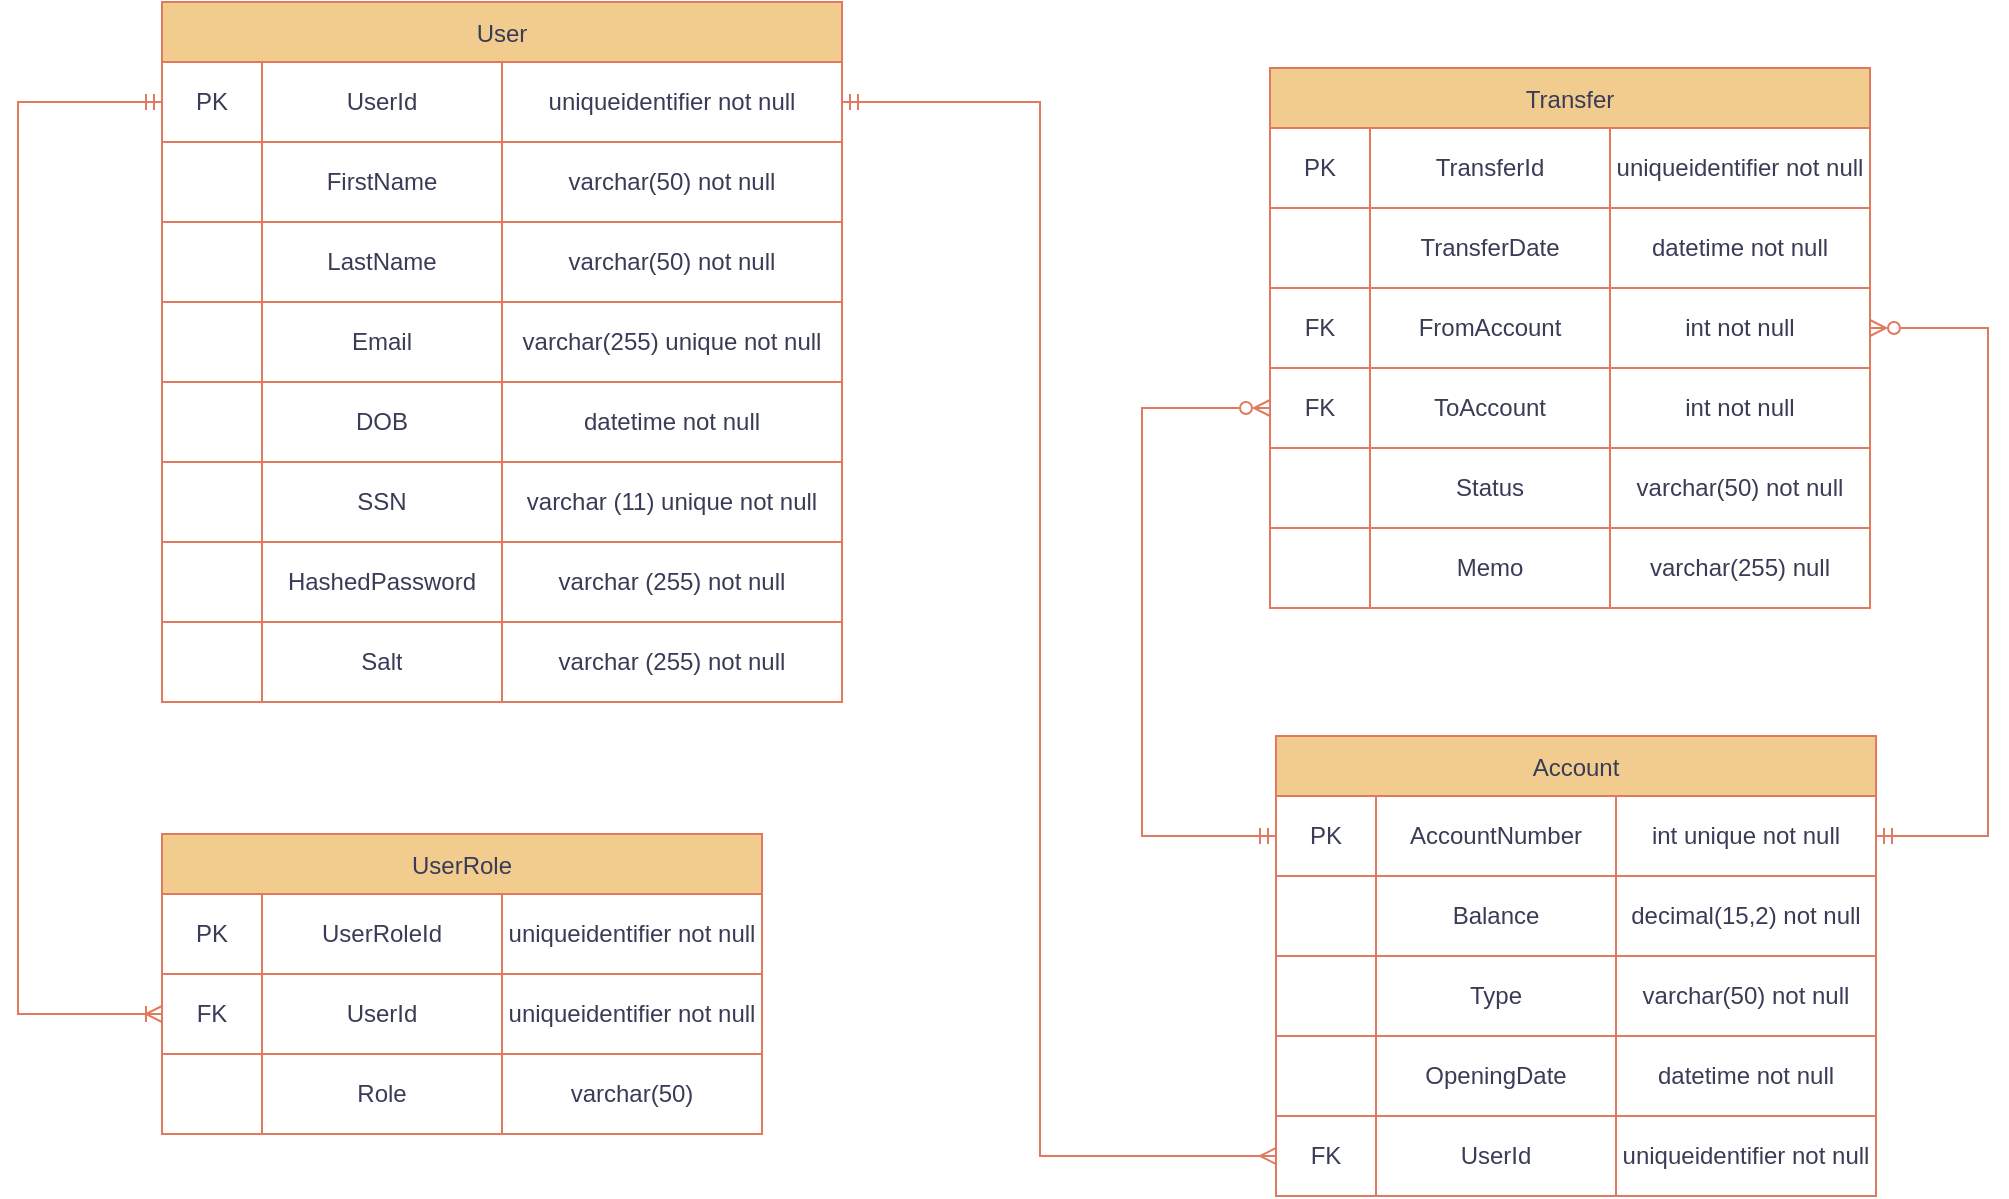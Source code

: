 <mxfile version="21.8.2" type="device">
  <diagram name="Page-1" id="eKTKQwPxsxdVDzOT5DEd">
    <mxGraphModel dx="1562" dy="822" grid="0" gridSize="10" guides="1" tooltips="1" connect="1" arrows="1" fold="1" page="1" pageScale="1" pageWidth="1200" pageHeight="1600" math="0" shadow="0">
      <root>
        <mxCell id="0" />
        <mxCell id="1" parent="0" />
        <mxCell id="3qULmMABGYleuXYmjL9K-93" value="User" style="shape=table;startSize=30;container=1;collapsible=0;childLayout=tableLayout;labelBackgroundColor=none;fillColor=#F2CC8F;strokeColor=#E07A5F;fontColor=#393C56;" vertex="1" parent="1">
          <mxGeometry x="135" y="60" width="340" height="350" as="geometry" />
        </mxCell>
        <mxCell id="3qULmMABGYleuXYmjL9K-94" value="" style="shape=tableRow;horizontal=0;startSize=0;swimlaneHead=0;swimlaneBody=0;strokeColor=#E07A5F;top=0;left=0;bottom=0;right=0;collapsible=0;dropTarget=0;fillColor=none;points=[[0,0.5],[1,0.5]];portConstraint=eastwest;labelBackgroundColor=none;fontColor=#393C56;" vertex="1" parent="3qULmMABGYleuXYmjL9K-93">
          <mxGeometry y="30" width="340" height="40" as="geometry" />
        </mxCell>
        <mxCell id="3qULmMABGYleuXYmjL9K-95" value="PK" style="shape=partialRectangle;html=1;whiteSpace=wrap;connectable=0;strokeColor=#E07A5F;overflow=hidden;fillColor=none;top=0;left=0;bottom=0;right=0;pointerEvents=1;labelBackgroundColor=none;fontColor=#393C56;" vertex="1" parent="3qULmMABGYleuXYmjL9K-94">
          <mxGeometry width="50" height="40" as="geometry">
            <mxRectangle width="50" height="40" as="alternateBounds" />
          </mxGeometry>
        </mxCell>
        <mxCell id="3qULmMABGYleuXYmjL9K-96" value="UserId" style="shape=partialRectangle;html=1;whiteSpace=wrap;connectable=0;strokeColor=#E07A5F;overflow=hidden;fillColor=none;top=0;left=0;bottom=0;right=0;pointerEvents=1;labelBackgroundColor=none;fontColor=#393C56;" vertex="1" parent="3qULmMABGYleuXYmjL9K-94">
          <mxGeometry x="50" width="120" height="40" as="geometry">
            <mxRectangle width="120" height="40" as="alternateBounds" />
          </mxGeometry>
        </mxCell>
        <mxCell id="3qULmMABGYleuXYmjL9K-97" value="uniqueidentifier not null" style="shape=partialRectangle;html=1;whiteSpace=wrap;connectable=0;strokeColor=#E07A5F;overflow=hidden;fillColor=none;top=0;left=0;bottom=0;right=0;pointerEvents=1;labelBackgroundColor=none;fontColor=#393C56;" vertex="1" parent="3qULmMABGYleuXYmjL9K-94">
          <mxGeometry x="170" width="170" height="40" as="geometry">
            <mxRectangle width="170" height="40" as="alternateBounds" />
          </mxGeometry>
        </mxCell>
        <mxCell id="3qULmMABGYleuXYmjL9K-98" value="" style="shape=tableRow;horizontal=0;startSize=0;swimlaneHead=0;swimlaneBody=0;strokeColor=#E07A5F;top=0;left=0;bottom=0;right=0;collapsible=0;dropTarget=0;fillColor=none;points=[[0,0.5],[1,0.5]];portConstraint=eastwest;labelBackgroundColor=none;fontColor=#393C56;" vertex="1" parent="3qULmMABGYleuXYmjL9K-93">
          <mxGeometry y="70" width="340" height="40" as="geometry" />
        </mxCell>
        <mxCell id="3qULmMABGYleuXYmjL9K-99" value="" style="shape=partialRectangle;html=1;whiteSpace=wrap;connectable=0;strokeColor=#E07A5F;overflow=hidden;fillColor=none;top=0;left=0;bottom=0;right=0;pointerEvents=1;labelBackgroundColor=none;fontColor=#393C56;" vertex="1" parent="3qULmMABGYleuXYmjL9K-98">
          <mxGeometry width="50" height="40" as="geometry">
            <mxRectangle width="50" height="40" as="alternateBounds" />
          </mxGeometry>
        </mxCell>
        <mxCell id="3qULmMABGYleuXYmjL9K-100" value="FirstName" style="shape=partialRectangle;html=1;whiteSpace=wrap;connectable=0;strokeColor=#E07A5F;overflow=hidden;fillColor=none;top=0;left=0;bottom=0;right=0;pointerEvents=1;labelBackgroundColor=none;fontColor=#393C56;" vertex="1" parent="3qULmMABGYleuXYmjL9K-98">
          <mxGeometry x="50" width="120" height="40" as="geometry">
            <mxRectangle width="120" height="40" as="alternateBounds" />
          </mxGeometry>
        </mxCell>
        <mxCell id="3qULmMABGYleuXYmjL9K-101" value="varchar(50) not null" style="shape=partialRectangle;html=1;whiteSpace=wrap;connectable=0;strokeColor=#E07A5F;overflow=hidden;fillColor=none;top=0;left=0;bottom=0;right=0;pointerEvents=1;labelBackgroundColor=none;fontColor=#393C56;" vertex="1" parent="3qULmMABGYleuXYmjL9K-98">
          <mxGeometry x="170" width="170" height="40" as="geometry">
            <mxRectangle width="170" height="40" as="alternateBounds" />
          </mxGeometry>
        </mxCell>
        <mxCell id="3qULmMABGYleuXYmjL9K-102" value="" style="shape=tableRow;horizontal=0;startSize=0;swimlaneHead=0;swimlaneBody=0;strokeColor=#E07A5F;top=0;left=0;bottom=0;right=0;collapsible=0;dropTarget=0;fillColor=none;points=[[0,0.5],[1,0.5]];portConstraint=eastwest;labelBackgroundColor=none;fontColor=#393C56;" vertex="1" parent="3qULmMABGYleuXYmjL9K-93">
          <mxGeometry y="110" width="340" height="40" as="geometry" />
        </mxCell>
        <mxCell id="3qULmMABGYleuXYmjL9K-103" value="" style="shape=partialRectangle;html=1;whiteSpace=wrap;connectable=0;strokeColor=#E07A5F;overflow=hidden;fillColor=none;top=0;left=0;bottom=0;right=0;pointerEvents=1;labelBackgroundColor=none;fontColor=#393C56;" vertex="1" parent="3qULmMABGYleuXYmjL9K-102">
          <mxGeometry width="50" height="40" as="geometry">
            <mxRectangle width="50" height="40" as="alternateBounds" />
          </mxGeometry>
        </mxCell>
        <mxCell id="3qULmMABGYleuXYmjL9K-104" value="LastName" style="shape=partialRectangle;html=1;whiteSpace=wrap;connectable=0;strokeColor=#E07A5F;overflow=hidden;fillColor=none;top=0;left=0;bottom=0;right=0;pointerEvents=1;labelBackgroundColor=none;fontColor=#393C56;" vertex="1" parent="3qULmMABGYleuXYmjL9K-102">
          <mxGeometry x="50" width="120" height="40" as="geometry">
            <mxRectangle width="120" height="40" as="alternateBounds" />
          </mxGeometry>
        </mxCell>
        <mxCell id="3qULmMABGYleuXYmjL9K-105" value="varchar(50) not null" style="shape=partialRectangle;html=1;whiteSpace=wrap;connectable=0;strokeColor=#E07A5F;overflow=hidden;fillColor=none;top=0;left=0;bottom=0;right=0;pointerEvents=1;labelBackgroundColor=none;fontColor=#393C56;" vertex="1" parent="3qULmMABGYleuXYmjL9K-102">
          <mxGeometry x="170" width="170" height="40" as="geometry">
            <mxRectangle width="170" height="40" as="alternateBounds" />
          </mxGeometry>
        </mxCell>
        <mxCell id="3qULmMABGYleuXYmjL9K-161" value="" style="shape=tableRow;horizontal=0;startSize=0;swimlaneHead=0;swimlaneBody=0;strokeColor=#E07A5F;top=0;left=0;bottom=0;right=0;collapsible=0;dropTarget=0;fillColor=none;points=[[0,0.5],[1,0.5]];portConstraint=eastwest;labelBackgroundColor=none;fontColor=#393C56;" vertex="1" parent="3qULmMABGYleuXYmjL9K-93">
          <mxGeometry y="150" width="340" height="40" as="geometry" />
        </mxCell>
        <mxCell id="3qULmMABGYleuXYmjL9K-162" value="" style="shape=partialRectangle;html=1;whiteSpace=wrap;connectable=0;strokeColor=#E07A5F;overflow=hidden;fillColor=none;top=0;left=0;bottom=0;right=0;pointerEvents=1;labelBackgroundColor=none;fontColor=#393C56;" vertex="1" parent="3qULmMABGYleuXYmjL9K-161">
          <mxGeometry width="50" height="40" as="geometry">
            <mxRectangle width="50" height="40" as="alternateBounds" />
          </mxGeometry>
        </mxCell>
        <mxCell id="3qULmMABGYleuXYmjL9K-163" value="Email" style="shape=partialRectangle;html=1;whiteSpace=wrap;connectable=0;strokeColor=#E07A5F;overflow=hidden;fillColor=none;top=0;left=0;bottom=0;right=0;pointerEvents=1;labelBackgroundColor=none;fontColor=#393C56;" vertex="1" parent="3qULmMABGYleuXYmjL9K-161">
          <mxGeometry x="50" width="120" height="40" as="geometry">
            <mxRectangle width="120" height="40" as="alternateBounds" />
          </mxGeometry>
        </mxCell>
        <mxCell id="3qULmMABGYleuXYmjL9K-164" value="varchar(255) unique not null" style="shape=partialRectangle;html=1;whiteSpace=wrap;connectable=0;strokeColor=#E07A5F;overflow=hidden;fillColor=none;top=0;left=0;bottom=0;right=0;pointerEvents=1;labelBackgroundColor=none;fontColor=#393C56;" vertex="1" parent="3qULmMABGYleuXYmjL9K-161">
          <mxGeometry x="170" width="170" height="40" as="geometry">
            <mxRectangle width="170" height="40" as="alternateBounds" />
          </mxGeometry>
        </mxCell>
        <mxCell id="3qULmMABGYleuXYmjL9K-165" value="" style="shape=tableRow;horizontal=0;startSize=0;swimlaneHead=0;swimlaneBody=0;strokeColor=#E07A5F;top=0;left=0;bottom=0;right=0;collapsible=0;dropTarget=0;fillColor=none;points=[[0,0.5],[1,0.5]];portConstraint=eastwest;labelBackgroundColor=none;fontColor=#393C56;" vertex="1" parent="3qULmMABGYleuXYmjL9K-93">
          <mxGeometry y="190" width="340" height="40" as="geometry" />
        </mxCell>
        <mxCell id="3qULmMABGYleuXYmjL9K-166" value="" style="shape=partialRectangle;html=1;whiteSpace=wrap;connectable=0;strokeColor=#E07A5F;overflow=hidden;fillColor=none;top=0;left=0;bottom=0;right=0;pointerEvents=1;labelBackgroundColor=none;fontColor=#393C56;" vertex="1" parent="3qULmMABGYleuXYmjL9K-165">
          <mxGeometry width="50" height="40" as="geometry">
            <mxRectangle width="50" height="40" as="alternateBounds" />
          </mxGeometry>
        </mxCell>
        <mxCell id="3qULmMABGYleuXYmjL9K-167" value="DOB" style="shape=partialRectangle;html=1;whiteSpace=wrap;connectable=0;strokeColor=#E07A5F;overflow=hidden;fillColor=none;top=0;left=0;bottom=0;right=0;pointerEvents=1;labelBackgroundColor=none;fontColor=#393C56;" vertex="1" parent="3qULmMABGYleuXYmjL9K-165">
          <mxGeometry x="50" width="120" height="40" as="geometry">
            <mxRectangle width="120" height="40" as="alternateBounds" />
          </mxGeometry>
        </mxCell>
        <mxCell id="3qULmMABGYleuXYmjL9K-168" value="datetime not null" style="shape=partialRectangle;html=1;whiteSpace=wrap;connectable=0;strokeColor=#E07A5F;overflow=hidden;fillColor=none;top=0;left=0;bottom=0;right=0;pointerEvents=1;labelBackgroundColor=none;fontColor=#393C56;" vertex="1" parent="3qULmMABGYleuXYmjL9K-165">
          <mxGeometry x="170" width="170" height="40" as="geometry">
            <mxRectangle width="170" height="40" as="alternateBounds" />
          </mxGeometry>
        </mxCell>
        <mxCell id="3qULmMABGYleuXYmjL9K-169" value="" style="shape=tableRow;horizontal=0;startSize=0;swimlaneHead=0;swimlaneBody=0;strokeColor=#E07A5F;top=0;left=0;bottom=0;right=0;collapsible=0;dropTarget=0;fillColor=none;points=[[0,0.5],[1,0.5]];portConstraint=eastwest;labelBackgroundColor=none;fontColor=#393C56;" vertex="1" parent="3qULmMABGYleuXYmjL9K-93">
          <mxGeometry y="230" width="340" height="40" as="geometry" />
        </mxCell>
        <mxCell id="3qULmMABGYleuXYmjL9K-170" value="" style="shape=partialRectangle;html=1;whiteSpace=wrap;connectable=0;strokeColor=#E07A5F;overflow=hidden;fillColor=none;top=0;left=0;bottom=0;right=0;pointerEvents=1;labelBackgroundColor=none;fontColor=#393C56;" vertex="1" parent="3qULmMABGYleuXYmjL9K-169">
          <mxGeometry width="50" height="40" as="geometry">
            <mxRectangle width="50" height="40" as="alternateBounds" />
          </mxGeometry>
        </mxCell>
        <mxCell id="3qULmMABGYleuXYmjL9K-171" value="SSN" style="shape=partialRectangle;html=1;whiteSpace=wrap;connectable=0;strokeColor=#E07A5F;overflow=hidden;fillColor=none;top=0;left=0;bottom=0;right=0;pointerEvents=1;labelBackgroundColor=none;fontColor=#393C56;" vertex="1" parent="3qULmMABGYleuXYmjL9K-169">
          <mxGeometry x="50" width="120" height="40" as="geometry">
            <mxRectangle width="120" height="40" as="alternateBounds" />
          </mxGeometry>
        </mxCell>
        <mxCell id="3qULmMABGYleuXYmjL9K-172" value="varchar (11) unique not null" style="shape=partialRectangle;html=1;whiteSpace=wrap;connectable=0;strokeColor=#E07A5F;overflow=hidden;fillColor=none;top=0;left=0;bottom=0;right=0;pointerEvents=1;labelBackgroundColor=none;fontColor=#393C56;" vertex="1" parent="3qULmMABGYleuXYmjL9K-169">
          <mxGeometry x="170" width="170" height="40" as="geometry">
            <mxRectangle width="170" height="40" as="alternateBounds" />
          </mxGeometry>
        </mxCell>
        <mxCell id="3qULmMABGYleuXYmjL9K-173" value="" style="shape=tableRow;horizontal=0;startSize=0;swimlaneHead=0;swimlaneBody=0;strokeColor=#E07A5F;top=0;left=0;bottom=0;right=0;collapsible=0;dropTarget=0;fillColor=none;points=[[0,0.5],[1,0.5]];portConstraint=eastwest;labelBackgroundColor=none;fontColor=#393C56;" vertex="1" parent="3qULmMABGYleuXYmjL9K-93">
          <mxGeometry y="270" width="340" height="40" as="geometry" />
        </mxCell>
        <mxCell id="3qULmMABGYleuXYmjL9K-174" value="" style="shape=partialRectangle;html=1;whiteSpace=wrap;connectable=0;strokeColor=#E07A5F;overflow=hidden;fillColor=none;top=0;left=0;bottom=0;right=0;pointerEvents=1;labelBackgroundColor=none;fontColor=#393C56;" vertex="1" parent="3qULmMABGYleuXYmjL9K-173">
          <mxGeometry width="50" height="40" as="geometry">
            <mxRectangle width="50" height="40" as="alternateBounds" />
          </mxGeometry>
        </mxCell>
        <mxCell id="3qULmMABGYleuXYmjL9K-175" value="HashedPassword" style="shape=partialRectangle;html=1;whiteSpace=wrap;connectable=0;strokeColor=#E07A5F;overflow=hidden;fillColor=none;top=0;left=0;bottom=0;right=0;pointerEvents=1;labelBackgroundColor=none;fontColor=#393C56;" vertex="1" parent="3qULmMABGYleuXYmjL9K-173">
          <mxGeometry x="50" width="120" height="40" as="geometry">
            <mxRectangle width="120" height="40" as="alternateBounds" />
          </mxGeometry>
        </mxCell>
        <mxCell id="3qULmMABGYleuXYmjL9K-176" value="varchar (255) not null" style="shape=partialRectangle;html=1;whiteSpace=wrap;connectable=0;strokeColor=#E07A5F;overflow=hidden;fillColor=none;top=0;left=0;bottom=0;right=0;pointerEvents=1;labelBackgroundColor=none;fontColor=#393C56;" vertex="1" parent="3qULmMABGYleuXYmjL9K-173">
          <mxGeometry x="170" width="170" height="40" as="geometry">
            <mxRectangle width="170" height="40" as="alternateBounds" />
          </mxGeometry>
        </mxCell>
        <mxCell id="3qULmMABGYleuXYmjL9K-177" value="" style="shape=tableRow;horizontal=0;startSize=0;swimlaneHead=0;swimlaneBody=0;strokeColor=#E07A5F;top=0;left=0;bottom=0;right=0;collapsible=0;dropTarget=0;fillColor=none;points=[[0,0.5],[1,0.5]];portConstraint=eastwest;labelBackgroundColor=none;fontColor=#393C56;" vertex="1" parent="3qULmMABGYleuXYmjL9K-93">
          <mxGeometry y="310" width="340" height="40" as="geometry" />
        </mxCell>
        <mxCell id="3qULmMABGYleuXYmjL9K-178" value="" style="shape=partialRectangle;html=1;whiteSpace=wrap;connectable=0;strokeColor=#E07A5F;overflow=hidden;fillColor=none;top=0;left=0;bottom=0;right=0;pointerEvents=1;labelBackgroundColor=none;fontColor=#393C56;" vertex="1" parent="3qULmMABGYleuXYmjL9K-177">
          <mxGeometry width="50" height="40" as="geometry">
            <mxRectangle width="50" height="40" as="alternateBounds" />
          </mxGeometry>
        </mxCell>
        <mxCell id="3qULmMABGYleuXYmjL9K-179" value="Salt" style="shape=partialRectangle;html=1;whiteSpace=wrap;connectable=0;strokeColor=#E07A5F;overflow=hidden;fillColor=none;top=0;left=0;bottom=0;right=0;pointerEvents=1;labelBackgroundColor=none;fontColor=#393C56;" vertex="1" parent="3qULmMABGYleuXYmjL9K-177">
          <mxGeometry x="50" width="120" height="40" as="geometry">
            <mxRectangle width="120" height="40" as="alternateBounds" />
          </mxGeometry>
        </mxCell>
        <mxCell id="3qULmMABGYleuXYmjL9K-180" value="varchar (255) not null" style="shape=partialRectangle;html=1;whiteSpace=wrap;connectable=0;strokeColor=#E07A5F;overflow=hidden;fillColor=none;top=0;left=0;bottom=0;right=0;pointerEvents=1;labelBackgroundColor=none;fontColor=#393C56;" vertex="1" parent="3qULmMABGYleuXYmjL9K-177">
          <mxGeometry x="170" width="170" height="40" as="geometry">
            <mxRectangle width="170" height="40" as="alternateBounds" />
          </mxGeometry>
        </mxCell>
        <mxCell id="3qULmMABGYleuXYmjL9K-122" value="Account" style="shape=table;startSize=30;container=1;collapsible=0;childLayout=tableLayout;labelBackgroundColor=none;fillColor=#F2CC8F;strokeColor=#E07A5F;fontColor=#393C56;" vertex="1" parent="1">
          <mxGeometry x="692" y="427" width="300" height="230" as="geometry" />
        </mxCell>
        <mxCell id="3qULmMABGYleuXYmjL9K-123" value="" style="shape=tableRow;horizontal=0;startSize=0;swimlaneHead=0;swimlaneBody=0;strokeColor=#E07A5F;top=0;left=0;bottom=0;right=0;collapsible=0;dropTarget=0;fillColor=none;points=[[0,0.5],[1,0.5]];portConstraint=eastwest;labelBackgroundColor=none;fontColor=#393C56;" vertex="1" parent="3qULmMABGYleuXYmjL9K-122">
          <mxGeometry y="30" width="300" height="40" as="geometry" />
        </mxCell>
        <mxCell id="3qULmMABGYleuXYmjL9K-124" value="PK" style="shape=partialRectangle;html=1;whiteSpace=wrap;connectable=0;strokeColor=#E07A5F;overflow=hidden;fillColor=none;top=0;left=0;bottom=0;right=0;pointerEvents=1;labelBackgroundColor=none;fontColor=#393C56;" vertex="1" parent="3qULmMABGYleuXYmjL9K-123">
          <mxGeometry width="50" height="40" as="geometry">
            <mxRectangle width="50" height="40" as="alternateBounds" />
          </mxGeometry>
        </mxCell>
        <mxCell id="3qULmMABGYleuXYmjL9K-125" value="AccountNumber" style="shape=partialRectangle;html=1;whiteSpace=wrap;connectable=0;strokeColor=#E07A5F;overflow=hidden;fillColor=none;top=0;left=0;bottom=0;right=0;pointerEvents=1;labelBackgroundColor=none;fontColor=#393C56;" vertex="1" parent="3qULmMABGYleuXYmjL9K-123">
          <mxGeometry x="50" width="120" height="40" as="geometry">
            <mxRectangle width="120" height="40" as="alternateBounds" />
          </mxGeometry>
        </mxCell>
        <mxCell id="3qULmMABGYleuXYmjL9K-126" value="int unique not null" style="shape=partialRectangle;html=1;whiteSpace=wrap;connectable=0;strokeColor=#E07A5F;overflow=hidden;fillColor=none;top=0;left=0;bottom=0;right=0;pointerEvents=1;labelBackgroundColor=none;fontColor=#393C56;" vertex="1" parent="3qULmMABGYleuXYmjL9K-123">
          <mxGeometry x="170" width="130" height="40" as="geometry">
            <mxRectangle width="130" height="40" as="alternateBounds" />
          </mxGeometry>
        </mxCell>
        <mxCell id="3qULmMABGYleuXYmjL9K-127" value="" style="shape=tableRow;horizontal=0;startSize=0;swimlaneHead=0;swimlaneBody=0;strokeColor=#E07A5F;top=0;left=0;bottom=0;right=0;collapsible=0;dropTarget=0;fillColor=none;points=[[0,0.5],[1,0.5]];portConstraint=eastwest;labelBackgroundColor=none;fontColor=#393C56;" vertex="1" parent="3qULmMABGYleuXYmjL9K-122">
          <mxGeometry y="70" width="300" height="40" as="geometry" />
        </mxCell>
        <mxCell id="3qULmMABGYleuXYmjL9K-128" value="" style="shape=partialRectangle;html=1;whiteSpace=wrap;connectable=0;strokeColor=#E07A5F;overflow=hidden;fillColor=none;top=0;left=0;bottom=0;right=0;pointerEvents=1;labelBackgroundColor=none;fontColor=#393C56;" vertex="1" parent="3qULmMABGYleuXYmjL9K-127">
          <mxGeometry width="50" height="40" as="geometry">
            <mxRectangle width="50" height="40" as="alternateBounds" />
          </mxGeometry>
        </mxCell>
        <mxCell id="3qULmMABGYleuXYmjL9K-129" value="Balance" style="shape=partialRectangle;html=1;whiteSpace=wrap;connectable=0;strokeColor=#E07A5F;overflow=hidden;fillColor=none;top=0;left=0;bottom=0;right=0;pointerEvents=1;labelBackgroundColor=none;fontColor=#393C56;" vertex="1" parent="3qULmMABGYleuXYmjL9K-127">
          <mxGeometry x="50" width="120" height="40" as="geometry">
            <mxRectangle width="120" height="40" as="alternateBounds" />
          </mxGeometry>
        </mxCell>
        <mxCell id="3qULmMABGYleuXYmjL9K-130" value="decimal(15,2) not null" style="shape=partialRectangle;html=1;whiteSpace=wrap;connectable=0;strokeColor=#E07A5F;overflow=hidden;fillColor=none;top=0;left=0;bottom=0;right=0;pointerEvents=1;labelBackgroundColor=none;fontColor=#393C56;" vertex="1" parent="3qULmMABGYleuXYmjL9K-127">
          <mxGeometry x="170" width="130" height="40" as="geometry">
            <mxRectangle width="130" height="40" as="alternateBounds" />
          </mxGeometry>
        </mxCell>
        <mxCell id="3qULmMABGYleuXYmjL9K-131" value="" style="shape=tableRow;horizontal=0;startSize=0;swimlaneHead=0;swimlaneBody=0;strokeColor=#E07A5F;top=0;left=0;bottom=0;right=0;collapsible=0;dropTarget=0;fillColor=none;points=[[0,0.5],[1,0.5]];portConstraint=eastwest;labelBackgroundColor=none;fontColor=#393C56;" vertex="1" parent="3qULmMABGYleuXYmjL9K-122">
          <mxGeometry y="110" width="300" height="40" as="geometry" />
        </mxCell>
        <mxCell id="3qULmMABGYleuXYmjL9K-132" value="" style="shape=partialRectangle;html=1;whiteSpace=wrap;connectable=0;strokeColor=#E07A5F;overflow=hidden;fillColor=none;top=0;left=0;bottom=0;right=0;pointerEvents=1;labelBackgroundColor=none;fontColor=#393C56;" vertex="1" parent="3qULmMABGYleuXYmjL9K-131">
          <mxGeometry width="50" height="40" as="geometry">
            <mxRectangle width="50" height="40" as="alternateBounds" />
          </mxGeometry>
        </mxCell>
        <mxCell id="3qULmMABGYleuXYmjL9K-133" value="Type" style="shape=partialRectangle;html=1;whiteSpace=wrap;connectable=0;strokeColor=#E07A5F;overflow=hidden;fillColor=none;top=0;left=0;bottom=0;right=0;pointerEvents=1;labelBackgroundColor=none;fontColor=#393C56;" vertex="1" parent="3qULmMABGYleuXYmjL9K-131">
          <mxGeometry x="50" width="120" height="40" as="geometry">
            <mxRectangle width="120" height="40" as="alternateBounds" />
          </mxGeometry>
        </mxCell>
        <mxCell id="3qULmMABGYleuXYmjL9K-134" value="varchar(50) not null" style="shape=partialRectangle;html=1;whiteSpace=wrap;connectable=0;strokeColor=#E07A5F;overflow=hidden;fillColor=none;top=0;left=0;bottom=0;right=0;pointerEvents=1;labelBackgroundColor=none;fontColor=#393C56;" vertex="1" parent="3qULmMABGYleuXYmjL9K-131">
          <mxGeometry x="170" width="130" height="40" as="geometry">
            <mxRectangle width="130" height="40" as="alternateBounds" />
          </mxGeometry>
        </mxCell>
        <mxCell id="3qULmMABGYleuXYmjL9K-181" value="" style="shape=tableRow;horizontal=0;startSize=0;swimlaneHead=0;swimlaneBody=0;strokeColor=#E07A5F;top=0;left=0;bottom=0;right=0;collapsible=0;dropTarget=0;fillColor=none;points=[[0,0.5],[1,0.5]];portConstraint=eastwest;labelBackgroundColor=none;fontColor=#393C56;" vertex="1" parent="3qULmMABGYleuXYmjL9K-122">
          <mxGeometry y="150" width="300" height="40" as="geometry" />
        </mxCell>
        <mxCell id="3qULmMABGYleuXYmjL9K-182" value="" style="shape=partialRectangle;html=1;whiteSpace=wrap;connectable=0;strokeColor=#E07A5F;overflow=hidden;fillColor=none;top=0;left=0;bottom=0;right=0;pointerEvents=1;labelBackgroundColor=none;fontColor=#393C56;" vertex="1" parent="3qULmMABGYleuXYmjL9K-181">
          <mxGeometry width="50" height="40" as="geometry">
            <mxRectangle width="50" height="40" as="alternateBounds" />
          </mxGeometry>
        </mxCell>
        <mxCell id="3qULmMABGYleuXYmjL9K-183" value="OpeningDate" style="shape=partialRectangle;html=1;whiteSpace=wrap;connectable=0;strokeColor=#E07A5F;overflow=hidden;fillColor=none;top=0;left=0;bottom=0;right=0;pointerEvents=1;labelBackgroundColor=none;fontColor=#393C56;" vertex="1" parent="3qULmMABGYleuXYmjL9K-181">
          <mxGeometry x="50" width="120" height="40" as="geometry">
            <mxRectangle width="120" height="40" as="alternateBounds" />
          </mxGeometry>
        </mxCell>
        <mxCell id="3qULmMABGYleuXYmjL9K-184" value="datetime not null" style="shape=partialRectangle;html=1;whiteSpace=wrap;connectable=0;strokeColor=#E07A5F;overflow=hidden;fillColor=none;top=0;left=0;bottom=0;right=0;pointerEvents=1;labelBackgroundColor=none;fontColor=#393C56;" vertex="1" parent="3qULmMABGYleuXYmjL9K-181">
          <mxGeometry x="170" width="130" height="40" as="geometry">
            <mxRectangle width="130" height="40" as="alternateBounds" />
          </mxGeometry>
        </mxCell>
        <mxCell id="3qULmMABGYleuXYmjL9K-185" value="" style="shape=tableRow;horizontal=0;startSize=0;swimlaneHead=0;swimlaneBody=0;strokeColor=#E07A5F;top=0;left=0;bottom=0;right=0;collapsible=0;dropTarget=0;fillColor=none;points=[[0,0.5],[1,0.5]];portConstraint=eastwest;labelBackgroundColor=none;fontColor=#393C56;" vertex="1" parent="3qULmMABGYleuXYmjL9K-122">
          <mxGeometry y="190" width="300" height="40" as="geometry" />
        </mxCell>
        <mxCell id="3qULmMABGYleuXYmjL9K-186" value="FK" style="shape=partialRectangle;html=1;whiteSpace=wrap;connectable=0;strokeColor=#E07A5F;overflow=hidden;fillColor=none;top=0;left=0;bottom=0;right=0;pointerEvents=1;labelBackgroundColor=none;fontColor=#393C56;" vertex="1" parent="3qULmMABGYleuXYmjL9K-185">
          <mxGeometry width="50" height="40" as="geometry">
            <mxRectangle width="50" height="40" as="alternateBounds" />
          </mxGeometry>
        </mxCell>
        <mxCell id="3qULmMABGYleuXYmjL9K-187" value="UserId" style="shape=partialRectangle;html=1;whiteSpace=wrap;connectable=0;strokeColor=#E07A5F;overflow=hidden;fillColor=none;top=0;left=0;bottom=0;right=0;pointerEvents=1;labelBackgroundColor=none;fontColor=#393C56;" vertex="1" parent="3qULmMABGYleuXYmjL9K-185">
          <mxGeometry x="50" width="120" height="40" as="geometry">
            <mxRectangle width="120" height="40" as="alternateBounds" />
          </mxGeometry>
        </mxCell>
        <mxCell id="3qULmMABGYleuXYmjL9K-188" value="uniqueidentifier not null" style="shape=partialRectangle;html=1;whiteSpace=wrap;connectable=0;strokeColor=#E07A5F;overflow=hidden;fillColor=none;top=0;left=0;bottom=0;right=0;pointerEvents=1;labelBackgroundColor=none;fontColor=#393C56;" vertex="1" parent="3qULmMABGYleuXYmjL9K-185">
          <mxGeometry x="170" width="130" height="40" as="geometry">
            <mxRectangle width="130" height="40" as="alternateBounds" />
          </mxGeometry>
        </mxCell>
        <mxCell id="3qULmMABGYleuXYmjL9K-135" value="UserRole" style="shape=table;startSize=30;container=1;collapsible=0;childLayout=tableLayout;labelBackgroundColor=none;fillColor=#F2CC8F;strokeColor=#E07A5F;fontColor=#393C56;" vertex="1" parent="1">
          <mxGeometry x="135" y="476" width="300" height="150" as="geometry" />
        </mxCell>
        <mxCell id="3qULmMABGYleuXYmjL9K-136" value="" style="shape=tableRow;horizontal=0;startSize=0;swimlaneHead=0;swimlaneBody=0;strokeColor=#E07A5F;top=0;left=0;bottom=0;right=0;collapsible=0;dropTarget=0;fillColor=none;points=[[0,0.5],[1,0.5]];portConstraint=eastwest;labelBackgroundColor=none;fontColor=#393C56;" vertex="1" parent="3qULmMABGYleuXYmjL9K-135">
          <mxGeometry y="30" width="300" height="40" as="geometry" />
        </mxCell>
        <mxCell id="3qULmMABGYleuXYmjL9K-137" value="PK" style="shape=partialRectangle;html=1;whiteSpace=wrap;connectable=0;strokeColor=#E07A5F;overflow=hidden;fillColor=none;top=0;left=0;bottom=0;right=0;pointerEvents=1;labelBackgroundColor=none;fontColor=#393C56;" vertex="1" parent="3qULmMABGYleuXYmjL9K-136">
          <mxGeometry width="50" height="40" as="geometry">
            <mxRectangle width="50" height="40" as="alternateBounds" />
          </mxGeometry>
        </mxCell>
        <mxCell id="3qULmMABGYleuXYmjL9K-138" value="UserRoleId" style="shape=partialRectangle;html=1;whiteSpace=wrap;connectable=0;strokeColor=#E07A5F;overflow=hidden;fillColor=none;top=0;left=0;bottom=0;right=0;pointerEvents=1;labelBackgroundColor=none;fontColor=#393C56;" vertex="1" parent="3qULmMABGYleuXYmjL9K-136">
          <mxGeometry x="50" width="120" height="40" as="geometry">
            <mxRectangle width="120" height="40" as="alternateBounds" />
          </mxGeometry>
        </mxCell>
        <mxCell id="3qULmMABGYleuXYmjL9K-139" value="uniqueidentifier not null" style="shape=partialRectangle;html=1;whiteSpace=wrap;connectable=0;strokeColor=#E07A5F;overflow=hidden;fillColor=none;top=0;left=0;bottom=0;right=0;pointerEvents=1;labelBackgroundColor=none;fontColor=#393C56;" vertex="1" parent="3qULmMABGYleuXYmjL9K-136">
          <mxGeometry x="170" width="130" height="40" as="geometry">
            <mxRectangle width="130" height="40" as="alternateBounds" />
          </mxGeometry>
        </mxCell>
        <mxCell id="3qULmMABGYleuXYmjL9K-140" value="" style="shape=tableRow;horizontal=0;startSize=0;swimlaneHead=0;swimlaneBody=0;strokeColor=#E07A5F;top=0;left=0;bottom=0;right=0;collapsible=0;dropTarget=0;fillColor=none;points=[[0,0.5],[1,0.5]];portConstraint=eastwest;labelBackgroundColor=none;fontColor=#393C56;" vertex="1" parent="3qULmMABGYleuXYmjL9K-135">
          <mxGeometry y="70" width="300" height="40" as="geometry" />
        </mxCell>
        <mxCell id="3qULmMABGYleuXYmjL9K-141" value="FK" style="shape=partialRectangle;html=1;whiteSpace=wrap;connectable=0;strokeColor=#E07A5F;overflow=hidden;fillColor=none;top=0;left=0;bottom=0;right=0;pointerEvents=1;labelBackgroundColor=none;fontColor=#393C56;" vertex="1" parent="3qULmMABGYleuXYmjL9K-140">
          <mxGeometry width="50" height="40" as="geometry">
            <mxRectangle width="50" height="40" as="alternateBounds" />
          </mxGeometry>
        </mxCell>
        <mxCell id="3qULmMABGYleuXYmjL9K-142" value="UserId" style="shape=partialRectangle;html=1;whiteSpace=wrap;connectable=0;strokeColor=#E07A5F;overflow=hidden;fillColor=none;top=0;left=0;bottom=0;right=0;pointerEvents=1;labelBackgroundColor=none;fontColor=#393C56;" vertex="1" parent="3qULmMABGYleuXYmjL9K-140">
          <mxGeometry x="50" width="120" height="40" as="geometry">
            <mxRectangle width="120" height="40" as="alternateBounds" />
          </mxGeometry>
        </mxCell>
        <mxCell id="3qULmMABGYleuXYmjL9K-143" value="uniqueidentifier not null" style="shape=partialRectangle;html=1;whiteSpace=wrap;connectable=0;strokeColor=#E07A5F;overflow=hidden;fillColor=none;top=0;left=0;bottom=0;right=0;pointerEvents=1;labelBackgroundColor=none;fontColor=#393C56;" vertex="1" parent="3qULmMABGYleuXYmjL9K-140">
          <mxGeometry x="170" width="130" height="40" as="geometry">
            <mxRectangle width="130" height="40" as="alternateBounds" />
          </mxGeometry>
        </mxCell>
        <mxCell id="3qULmMABGYleuXYmjL9K-144" value="" style="shape=tableRow;horizontal=0;startSize=0;swimlaneHead=0;swimlaneBody=0;strokeColor=#E07A5F;top=0;left=0;bottom=0;right=0;collapsible=0;dropTarget=0;fillColor=none;points=[[0,0.5],[1,0.5]];portConstraint=eastwest;labelBackgroundColor=none;fontColor=#393C56;" vertex="1" parent="3qULmMABGYleuXYmjL9K-135">
          <mxGeometry y="110" width="300" height="40" as="geometry" />
        </mxCell>
        <mxCell id="3qULmMABGYleuXYmjL9K-145" value="" style="shape=partialRectangle;html=1;whiteSpace=wrap;connectable=0;strokeColor=#E07A5F;overflow=hidden;fillColor=none;top=0;left=0;bottom=0;right=0;pointerEvents=1;labelBackgroundColor=none;fontColor=#393C56;" vertex="1" parent="3qULmMABGYleuXYmjL9K-144">
          <mxGeometry width="50" height="40" as="geometry">
            <mxRectangle width="50" height="40" as="alternateBounds" />
          </mxGeometry>
        </mxCell>
        <mxCell id="3qULmMABGYleuXYmjL9K-146" value="Role" style="shape=partialRectangle;html=1;whiteSpace=wrap;connectable=0;strokeColor=#E07A5F;overflow=hidden;fillColor=none;top=0;left=0;bottom=0;right=0;pointerEvents=1;labelBackgroundColor=none;fontColor=#393C56;" vertex="1" parent="3qULmMABGYleuXYmjL9K-144">
          <mxGeometry x="50" width="120" height="40" as="geometry">
            <mxRectangle width="120" height="40" as="alternateBounds" />
          </mxGeometry>
        </mxCell>
        <mxCell id="3qULmMABGYleuXYmjL9K-147" value="varchar(50)" style="shape=partialRectangle;html=1;whiteSpace=wrap;connectable=0;strokeColor=#E07A5F;overflow=hidden;fillColor=none;top=0;left=0;bottom=0;right=0;pointerEvents=1;labelBackgroundColor=none;fontColor=#393C56;" vertex="1" parent="3qULmMABGYleuXYmjL9K-144">
          <mxGeometry x="170" width="130" height="40" as="geometry">
            <mxRectangle width="130" height="40" as="alternateBounds" />
          </mxGeometry>
        </mxCell>
        <mxCell id="3qULmMABGYleuXYmjL9K-148" value="Transfer" style="shape=table;startSize=30;container=1;collapsible=0;childLayout=tableLayout;labelBackgroundColor=none;fillColor=#F2CC8F;strokeColor=#E07A5F;fontColor=#393C56;" vertex="1" parent="1">
          <mxGeometry x="689" y="93" width="300" height="270" as="geometry" />
        </mxCell>
        <mxCell id="3qULmMABGYleuXYmjL9K-149" value="" style="shape=tableRow;horizontal=0;startSize=0;swimlaneHead=0;swimlaneBody=0;strokeColor=#E07A5F;top=0;left=0;bottom=0;right=0;collapsible=0;dropTarget=0;fillColor=none;points=[[0,0.5],[1,0.5]];portConstraint=eastwest;labelBackgroundColor=none;fontColor=#393C56;" vertex="1" parent="3qULmMABGYleuXYmjL9K-148">
          <mxGeometry y="30" width="300" height="40" as="geometry" />
        </mxCell>
        <mxCell id="3qULmMABGYleuXYmjL9K-150" value="PK" style="shape=partialRectangle;html=1;whiteSpace=wrap;connectable=0;strokeColor=#E07A5F;overflow=hidden;fillColor=none;top=0;left=0;bottom=0;right=0;pointerEvents=1;labelBackgroundColor=none;fontColor=#393C56;" vertex="1" parent="3qULmMABGYleuXYmjL9K-149">
          <mxGeometry width="50" height="40" as="geometry">
            <mxRectangle width="50" height="40" as="alternateBounds" />
          </mxGeometry>
        </mxCell>
        <mxCell id="3qULmMABGYleuXYmjL9K-151" value="TransferId" style="shape=partialRectangle;html=1;whiteSpace=wrap;connectable=0;strokeColor=#E07A5F;overflow=hidden;fillColor=none;top=0;left=0;bottom=0;right=0;pointerEvents=1;labelBackgroundColor=none;fontColor=#393C56;" vertex="1" parent="3qULmMABGYleuXYmjL9K-149">
          <mxGeometry x="50" width="120" height="40" as="geometry">
            <mxRectangle width="120" height="40" as="alternateBounds" />
          </mxGeometry>
        </mxCell>
        <mxCell id="3qULmMABGYleuXYmjL9K-152" value="uniqueidentifier not null" style="shape=partialRectangle;html=1;whiteSpace=wrap;connectable=0;strokeColor=#E07A5F;overflow=hidden;fillColor=none;top=0;left=0;bottom=0;right=0;pointerEvents=1;labelBackgroundColor=none;fontColor=#393C56;" vertex="1" parent="3qULmMABGYleuXYmjL9K-149">
          <mxGeometry x="170" width="130" height="40" as="geometry">
            <mxRectangle width="130" height="40" as="alternateBounds" />
          </mxGeometry>
        </mxCell>
        <mxCell id="3qULmMABGYleuXYmjL9K-153" value="" style="shape=tableRow;horizontal=0;startSize=0;swimlaneHead=0;swimlaneBody=0;strokeColor=#E07A5F;top=0;left=0;bottom=0;right=0;collapsible=0;dropTarget=0;fillColor=none;points=[[0,0.5],[1,0.5]];portConstraint=eastwest;labelBackgroundColor=none;fontColor=#393C56;" vertex="1" parent="3qULmMABGYleuXYmjL9K-148">
          <mxGeometry y="70" width="300" height="40" as="geometry" />
        </mxCell>
        <mxCell id="3qULmMABGYleuXYmjL9K-154" value="" style="shape=partialRectangle;html=1;whiteSpace=wrap;connectable=0;strokeColor=#E07A5F;overflow=hidden;fillColor=none;top=0;left=0;bottom=0;right=0;pointerEvents=1;labelBackgroundColor=none;fontColor=#393C56;" vertex="1" parent="3qULmMABGYleuXYmjL9K-153">
          <mxGeometry width="50" height="40" as="geometry">
            <mxRectangle width="50" height="40" as="alternateBounds" />
          </mxGeometry>
        </mxCell>
        <mxCell id="3qULmMABGYleuXYmjL9K-155" value="TransferDate" style="shape=partialRectangle;html=1;whiteSpace=wrap;connectable=0;strokeColor=#E07A5F;overflow=hidden;fillColor=none;top=0;left=0;bottom=0;right=0;pointerEvents=1;labelBackgroundColor=none;fontColor=#393C56;" vertex="1" parent="3qULmMABGYleuXYmjL9K-153">
          <mxGeometry x="50" width="120" height="40" as="geometry">
            <mxRectangle width="120" height="40" as="alternateBounds" />
          </mxGeometry>
        </mxCell>
        <mxCell id="3qULmMABGYleuXYmjL9K-156" value="datetime not null" style="shape=partialRectangle;html=1;whiteSpace=wrap;connectable=0;strokeColor=#E07A5F;overflow=hidden;fillColor=none;top=0;left=0;bottom=0;right=0;pointerEvents=1;labelBackgroundColor=none;fontColor=#393C56;" vertex="1" parent="3qULmMABGYleuXYmjL9K-153">
          <mxGeometry x="170" width="130" height="40" as="geometry">
            <mxRectangle width="130" height="40" as="alternateBounds" />
          </mxGeometry>
        </mxCell>
        <mxCell id="3qULmMABGYleuXYmjL9K-157" value="" style="shape=tableRow;horizontal=0;startSize=0;swimlaneHead=0;swimlaneBody=0;strokeColor=#E07A5F;top=0;left=0;bottom=0;right=0;collapsible=0;dropTarget=0;fillColor=none;points=[[0,0.5],[1,0.5]];portConstraint=eastwest;labelBackgroundColor=none;fontColor=#393C56;" vertex="1" parent="3qULmMABGYleuXYmjL9K-148">
          <mxGeometry y="110" width="300" height="40" as="geometry" />
        </mxCell>
        <mxCell id="3qULmMABGYleuXYmjL9K-158" value="FK" style="shape=partialRectangle;html=1;whiteSpace=wrap;connectable=0;strokeColor=#E07A5F;overflow=hidden;fillColor=none;top=0;left=0;bottom=0;right=0;pointerEvents=1;labelBackgroundColor=none;fontColor=#393C56;" vertex="1" parent="3qULmMABGYleuXYmjL9K-157">
          <mxGeometry width="50" height="40" as="geometry">
            <mxRectangle width="50" height="40" as="alternateBounds" />
          </mxGeometry>
        </mxCell>
        <mxCell id="3qULmMABGYleuXYmjL9K-159" value="FromAccount" style="shape=partialRectangle;html=1;whiteSpace=wrap;connectable=0;strokeColor=#E07A5F;overflow=hidden;fillColor=none;top=0;left=0;bottom=0;right=0;pointerEvents=1;labelBackgroundColor=none;fontColor=#393C56;" vertex="1" parent="3qULmMABGYleuXYmjL9K-157">
          <mxGeometry x="50" width="120" height="40" as="geometry">
            <mxRectangle width="120" height="40" as="alternateBounds" />
          </mxGeometry>
        </mxCell>
        <mxCell id="3qULmMABGYleuXYmjL9K-160" value="int not null" style="shape=partialRectangle;html=1;whiteSpace=wrap;connectable=0;strokeColor=#E07A5F;overflow=hidden;fillColor=none;top=0;left=0;bottom=0;right=0;pointerEvents=1;labelBackgroundColor=none;fontColor=#393C56;" vertex="1" parent="3qULmMABGYleuXYmjL9K-157">
          <mxGeometry x="170" width="130" height="40" as="geometry">
            <mxRectangle width="130" height="40" as="alternateBounds" />
          </mxGeometry>
        </mxCell>
        <mxCell id="3qULmMABGYleuXYmjL9K-189" value="" style="shape=tableRow;horizontal=0;startSize=0;swimlaneHead=0;swimlaneBody=0;strokeColor=#E07A5F;top=0;left=0;bottom=0;right=0;collapsible=0;dropTarget=0;fillColor=none;points=[[0,0.5],[1,0.5]];portConstraint=eastwest;labelBackgroundColor=none;fontColor=#393C56;" vertex="1" parent="3qULmMABGYleuXYmjL9K-148">
          <mxGeometry y="150" width="300" height="40" as="geometry" />
        </mxCell>
        <mxCell id="3qULmMABGYleuXYmjL9K-190" value="FK" style="shape=partialRectangle;html=1;whiteSpace=wrap;connectable=0;strokeColor=#E07A5F;overflow=hidden;fillColor=none;top=0;left=0;bottom=0;right=0;pointerEvents=1;labelBackgroundColor=none;fontColor=#393C56;" vertex="1" parent="3qULmMABGYleuXYmjL9K-189">
          <mxGeometry width="50" height="40" as="geometry">
            <mxRectangle width="50" height="40" as="alternateBounds" />
          </mxGeometry>
        </mxCell>
        <mxCell id="3qULmMABGYleuXYmjL9K-191" value="ToAccount" style="shape=partialRectangle;html=1;whiteSpace=wrap;connectable=0;strokeColor=#E07A5F;overflow=hidden;fillColor=none;top=0;left=0;bottom=0;right=0;pointerEvents=1;labelBackgroundColor=none;fontColor=#393C56;" vertex="1" parent="3qULmMABGYleuXYmjL9K-189">
          <mxGeometry x="50" width="120" height="40" as="geometry">
            <mxRectangle width="120" height="40" as="alternateBounds" />
          </mxGeometry>
        </mxCell>
        <mxCell id="3qULmMABGYleuXYmjL9K-192" value="int not null" style="shape=partialRectangle;html=1;whiteSpace=wrap;connectable=0;strokeColor=#E07A5F;overflow=hidden;fillColor=none;top=0;left=0;bottom=0;right=0;pointerEvents=1;labelBackgroundColor=none;fontColor=#393C56;" vertex="1" parent="3qULmMABGYleuXYmjL9K-189">
          <mxGeometry x="170" width="130" height="40" as="geometry">
            <mxRectangle width="130" height="40" as="alternateBounds" />
          </mxGeometry>
        </mxCell>
        <mxCell id="3qULmMABGYleuXYmjL9K-193" value="" style="shape=tableRow;horizontal=0;startSize=0;swimlaneHead=0;swimlaneBody=0;strokeColor=#E07A5F;top=0;left=0;bottom=0;right=0;collapsible=0;dropTarget=0;fillColor=none;points=[[0,0.5],[1,0.5]];portConstraint=eastwest;labelBackgroundColor=none;fontColor=#393C56;" vertex="1" parent="3qULmMABGYleuXYmjL9K-148">
          <mxGeometry y="190" width="300" height="40" as="geometry" />
        </mxCell>
        <mxCell id="3qULmMABGYleuXYmjL9K-194" value="" style="shape=partialRectangle;html=1;whiteSpace=wrap;connectable=0;strokeColor=#E07A5F;overflow=hidden;fillColor=none;top=0;left=0;bottom=0;right=0;pointerEvents=1;labelBackgroundColor=none;fontColor=#393C56;" vertex="1" parent="3qULmMABGYleuXYmjL9K-193">
          <mxGeometry width="50" height="40" as="geometry">
            <mxRectangle width="50" height="40" as="alternateBounds" />
          </mxGeometry>
        </mxCell>
        <mxCell id="3qULmMABGYleuXYmjL9K-195" value="Status" style="shape=partialRectangle;html=1;whiteSpace=wrap;connectable=0;strokeColor=#E07A5F;overflow=hidden;fillColor=none;top=0;left=0;bottom=0;right=0;pointerEvents=1;labelBackgroundColor=none;fontColor=#393C56;" vertex="1" parent="3qULmMABGYleuXYmjL9K-193">
          <mxGeometry x="50" width="120" height="40" as="geometry">
            <mxRectangle width="120" height="40" as="alternateBounds" />
          </mxGeometry>
        </mxCell>
        <mxCell id="3qULmMABGYleuXYmjL9K-196" value="varchar(50) not null" style="shape=partialRectangle;html=1;whiteSpace=wrap;connectable=0;strokeColor=#E07A5F;overflow=hidden;fillColor=none;top=0;left=0;bottom=0;right=0;pointerEvents=1;labelBackgroundColor=none;fontColor=#393C56;" vertex="1" parent="3qULmMABGYleuXYmjL9K-193">
          <mxGeometry x="170" width="130" height="40" as="geometry">
            <mxRectangle width="130" height="40" as="alternateBounds" />
          </mxGeometry>
        </mxCell>
        <mxCell id="3qULmMABGYleuXYmjL9K-201" value="" style="shape=tableRow;horizontal=0;startSize=0;swimlaneHead=0;swimlaneBody=0;strokeColor=#E07A5F;top=0;left=0;bottom=0;right=0;collapsible=0;dropTarget=0;fillColor=none;points=[[0,0.5],[1,0.5]];portConstraint=eastwest;labelBackgroundColor=none;fontColor=#393C56;" vertex="1" parent="3qULmMABGYleuXYmjL9K-148">
          <mxGeometry y="230" width="300" height="40" as="geometry" />
        </mxCell>
        <mxCell id="3qULmMABGYleuXYmjL9K-202" value="" style="shape=partialRectangle;html=1;whiteSpace=wrap;connectable=0;strokeColor=#E07A5F;overflow=hidden;fillColor=none;top=0;left=0;bottom=0;right=0;pointerEvents=1;labelBackgroundColor=none;fontColor=#393C56;" vertex="1" parent="3qULmMABGYleuXYmjL9K-201">
          <mxGeometry width="50" height="40" as="geometry">
            <mxRectangle width="50" height="40" as="alternateBounds" />
          </mxGeometry>
        </mxCell>
        <mxCell id="3qULmMABGYleuXYmjL9K-203" value="Memo" style="shape=partialRectangle;html=1;whiteSpace=wrap;connectable=0;strokeColor=#E07A5F;overflow=hidden;fillColor=none;top=0;left=0;bottom=0;right=0;pointerEvents=1;labelBackgroundColor=none;fontColor=#393C56;" vertex="1" parent="3qULmMABGYleuXYmjL9K-201">
          <mxGeometry x="50" width="120" height="40" as="geometry">
            <mxRectangle width="120" height="40" as="alternateBounds" />
          </mxGeometry>
        </mxCell>
        <mxCell id="3qULmMABGYleuXYmjL9K-204" value="varchar(255) null" style="shape=partialRectangle;html=1;whiteSpace=wrap;connectable=0;strokeColor=#E07A5F;overflow=hidden;fillColor=none;top=0;left=0;bottom=0;right=0;pointerEvents=1;labelBackgroundColor=none;fontColor=#393C56;" vertex="1" parent="3qULmMABGYleuXYmjL9K-201">
          <mxGeometry x="170" width="130" height="40" as="geometry">
            <mxRectangle width="130" height="40" as="alternateBounds" />
          </mxGeometry>
        </mxCell>
        <mxCell id="3qULmMABGYleuXYmjL9K-205" style="edgeStyle=orthogonalEdgeStyle;rounded=0;orthogonalLoop=1;jettySize=auto;html=1;entryX=0;entryY=0.5;entryDx=0;entryDy=0;startArrow=ERmandOne;startFill=0;endArrow=ERoneToMany;endFill=0;labelBackgroundColor=none;strokeColor=#E07A5F;fontColor=default;" edge="1" parent="1" source="3qULmMABGYleuXYmjL9K-94" target="3qULmMABGYleuXYmjL9K-140">
          <mxGeometry relative="1" as="geometry">
            <Array as="points">
              <mxPoint x="63" y="110" />
              <mxPoint x="63" y="566" />
            </Array>
          </mxGeometry>
        </mxCell>
        <mxCell id="3qULmMABGYleuXYmjL9K-206" style="edgeStyle=orthogonalEdgeStyle;rounded=0;orthogonalLoop=1;jettySize=auto;html=1;endArrow=ERmany;endFill=0;startArrow=ERmandOne;startFill=0;labelBackgroundColor=none;strokeColor=#E07A5F;fontColor=default;" edge="1" parent="1" source="3qULmMABGYleuXYmjL9K-94" target="3qULmMABGYleuXYmjL9K-185">
          <mxGeometry relative="1" as="geometry">
            <Array as="points">
              <mxPoint x="574" y="110" />
              <mxPoint x="574" y="637" />
            </Array>
          </mxGeometry>
        </mxCell>
        <mxCell id="3qULmMABGYleuXYmjL9K-207" style="edgeStyle=orthogonalEdgeStyle;rounded=0;orthogonalLoop=1;jettySize=auto;html=1;entryX=1;entryY=0.5;entryDx=0;entryDy=0;startArrow=ERmandOne;startFill=0;endArrow=ERzeroToMany;endFill=0;labelBackgroundColor=none;strokeColor=#E07A5F;fontColor=default;" edge="1" parent="1" source="3qULmMABGYleuXYmjL9K-123" target="3qULmMABGYleuXYmjL9K-157">
          <mxGeometry relative="1" as="geometry">
            <Array as="points">
              <mxPoint x="1048" y="477" />
              <mxPoint x="1048" y="223" />
            </Array>
          </mxGeometry>
        </mxCell>
        <mxCell id="3qULmMABGYleuXYmjL9K-208" style="edgeStyle=orthogonalEdgeStyle;rounded=0;orthogonalLoop=1;jettySize=auto;html=1;entryX=0;entryY=0.5;entryDx=0;entryDy=0;startArrow=ERzeroToMany;startFill=0;endArrow=ERmandOne;endFill=0;labelBackgroundColor=none;strokeColor=#E07A5F;fontColor=default;" edge="1" parent="1" source="3qULmMABGYleuXYmjL9K-189" target="3qULmMABGYleuXYmjL9K-123">
          <mxGeometry relative="1" as="geometry">
            <Array as="points">
              <mxPoint x="625" y="263" />
              <mxPoint x="625" y="477" />
            </Array>
          </mxGeometry>
        </mxCell>
      </root>
    </mxGraphModel>
  </diagram>
</mxfile>
